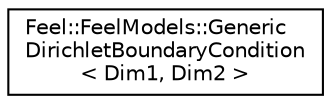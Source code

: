 digraph "Graphical Class Hierarchy"
{
 // LATEX_PDF_SIZE
  edge [fontname="Helvetica",fontsize="10",labelfontname="Helvetica",labelfontsize="10"];
  node [fontname="Helvetica",fontsize="10",shape=record];
  rankdir="LR";
  Node0 [label="Feel::FeelModels::Generic\lDirichletBoundaryCondition\l\< Dim1, Dim2 \>",height=0.2,width=0.4,color="black", fillcolor="white", style="filled",URL="$classFeel_1_1FeelModels_1_1GenericDirichletBoundaryCondition.html",tooltip=" "];
}
